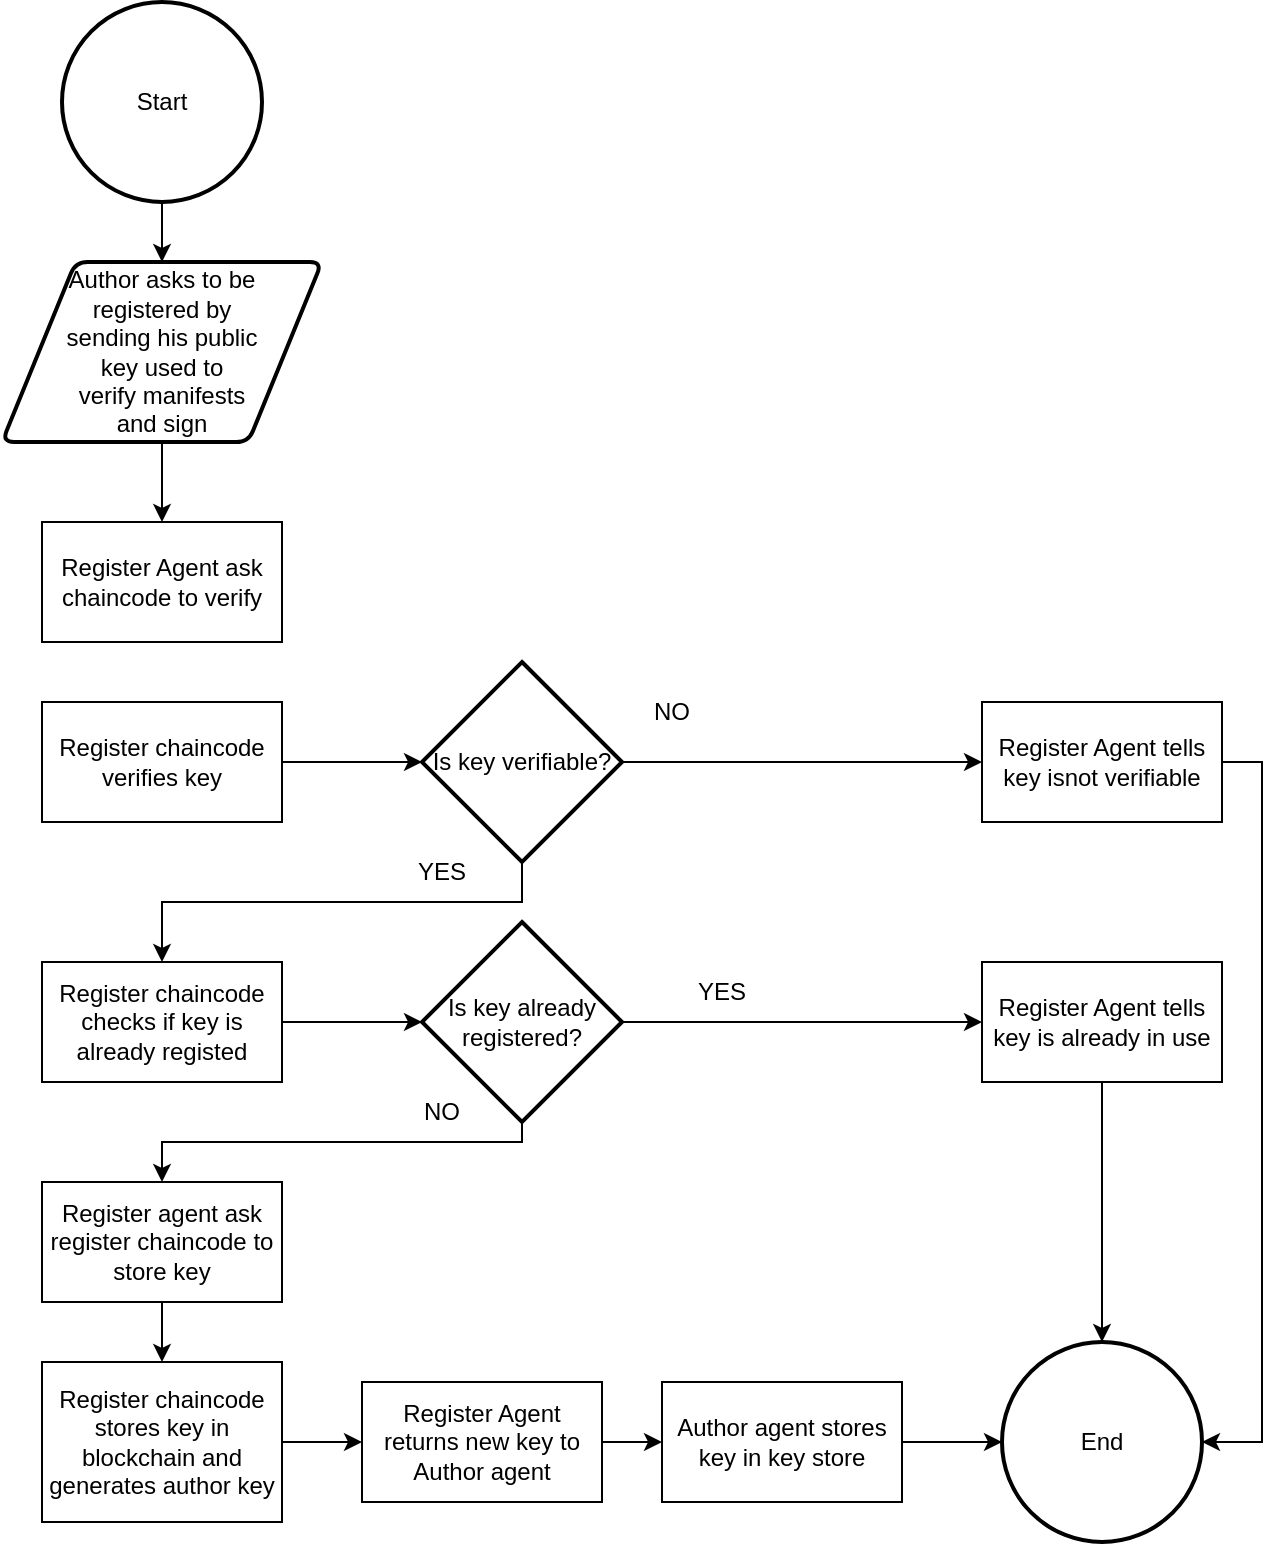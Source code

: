 <mxfile version="20.8.3" type="device"><diagram id="bGNuzQQOMF7T9z46Eh1l" name="Página-1"><mxGraphModel dx="934" dy="1631" grid="1" gridSize="10" guides="1" tooltips="1" connect="1" arrows="1" fold="1" page="1" pageScale="1" pageWidth="1169" pageHeight="827" math="0" shadow="0"><root><mxCell id="0"/><mxCell id="1" parent="0"/><mxCell id="uAtZlkPEvWso3KQF2Z0L-3" style="edgeStyle=orthogonalEdgeStyle;rounded=0;orthogonalLoop=1;jettySize=auto;html=1;exitX=0.5;exitY=1;exitDx=0;exitDy=0;exitPerimeter=0;" parent="1" source="uAtZlkPEvWso3KQF2Z0L-1" target="uAtZlkPEvWso3KQF2Z0L-2" edge="1"><mxGeometry relative="1" as="geometry"/></mxCell><mxCell id="uAtZlkPEvWso3KQF2Z0L-1" value="Start" style="strokeWidth=2;html=1;shape=mxgraph.flowchart.start_2;whiteSpace=wrap;" parent="1" vertex="1"><mxGeometry x="310" y="-190" width="100" height="100" as="geometry"/></mxCell><mxCell id="C7L_0DkJShrMIAJsMPlC-2" style="edgeStyle=orthogonalEdgeStyle;rounded=0;orthogonalLoop=1;jettySize=auto;html=1;exitX=0.5;exitY=1;exitDx=0;exitDy=0;entryX=0.5;entryY=0;entryDx=0;entryDy=0;" edge="1" parent="1" source="uAtZlkPEvWso3KQF2Z0L-2" target="C7L_0DkJShrMIAJsMPlC-1"><mxGeometry relative="1" as="geometry"/></mxCell><mxCell id="uAtZlkPEvWso3KQF2Z0L-2" value="&lt;div&gt;Author asks to be &lt;br&gt;&lt;/div&gt;&lt;div&gt;registered by &lt;br&gt;&lt;/div&gt;&lt;div&gt;sending his public &lt;br&gt;&lt;/div&gt;&lt;div&gt;key used to &lt;br&gt;&lt;/div&gt;&lt;div&gt;verify manifests &lt;br&gt;&lt;/div&gt;&lt;div&gt;and sign&lt;br&gt;&lt;/div&gt;" style="shape=parallelogram;html=1;strokeWidth=2;perimeter=parallelogramPerimeter;whiteSpace=wrap;rounded=1;arcSize=12;size=0.23;" parent="1" vertex="1"><mxGeometry x="280" y="-60" width="160" height="90" as="geometry"/></mxCell><mxCell id="CM2N4vwr0iyovRz0h72V-12" style="edgeStyle=orthogonalEdgeStyle;rounded=0;orthogonalLoop=1;jettySize=auto;html=1;exitX=1;exitY=0.5;exitDx=0;exitDy=0;entryX=0;entryY=0.5;entryDx=0;entryDy=0;" parent="1" source="uAtZlkPEvWso3KQF2Z0L-6" target="CM2N4vwr0iyovRz0h72V-11" edge="1"><mxGeometry relative="1" as="geometry"/></mxCell><mxCell id="uAtZlkPEvWso3KQF2Z0L-6" value="Register chaincode stores key in blockchain and generates author key" style="rounded=0;whiteSpace=wrap;html=1;" parent="1" vertex="1"><mxGeometry x="300" y="490" width="120" height="80" as="geometry"/></mxCell><mxCell id="uAtZlkPEvWso3KQF2Z0L-10" value="End" style="strokeWidth=2;html=1;shape=mxgraph.flowchart.start_2;whiteSpace=wrap;" parent="1" vertex="1"><mxGeometry x="780" y="480" width="100" height="100" as="geometry"/></mxCell><mxCell id="uAtZlkPEvWso3KQF2Z0L-20" style="edgeStyle=orthogonalEdgeStyle;rounded=0;orthogonalLoop=1;jettySize=auto;html=1;exitX=1;exitY=0.5;exitDx=0;exitDy=0;exitPerimeter=0;entryX=0;entryY=0.5;entryDx=0;entryDy=0;" parent="1" source="uAtZlkPEvWso3KQF2Z0L-12" target="uAtZlkPEvWso3KQF2Z0L-19" edge="1"><mxGeometry relative="1" as="geometry"/></mxCell><mxCell id="CM2N4vwr0iyovRz0h72V-9" style="edgeStyle=orthogonalEdgeStyle;rounded=0;orthogonalLoop=1;jettySize=auto;html=1;exitX=0.5;exitY=1;exitDx=0;exitDy=0;exitPerimeter=0;" parent="1" source="uAtZlkPEvWso3KQF2Z0L-12" target="CM2N4vwr0iyovRz0h72V-8" edge="1"><mxGeometry relative="1" as="geometry"><Array as="points"><mxPoint x="540" y="380"/><mxPoint x="360" y="380"/></Array></mxGeometry></mxCell><mxCell id="uAtZlkPEvWso3KQF2Z0L-12" value="Is key already registered?" style="strokeWidth=2;html=1;shape=mxgraph.flowchart.decision;whiteSpace=wrap;" parent="1" vertex="1"><mxGeometry x="490" y="270" width="100" height="100" as="geometry"/></mxCell><mxCell id="uAtZlkPEvWso3KQF2Z0L-17" value="NO" style="text;html=1;strokeColor=none;fillColor=none;align=center;verticalAlign=middle;whiteSpace=wrap;rounded=0;" parent="1" vertex="1"><mxGeometry x="470" y="350" width="60" height="30" as="geometry"/></mxCell><mxCell id="CM2N4vwr0iyovRz0h72V-16" style="edgeStyle=orthogonalEdgeStyle;rounded=0;orthogonalLoop=1;jettySize=auto;html=1;exitX=0.5;exitY=1;exitDx=0;exitDy=0;entryX=0.5;entryY=0;entryDx=0;entryDy=0;entryPerimeter=0;" parent="1" source="uAtZlkPEvWso3KQF2Z0L-19" target="uAtZlkPEvWso3KQF2Z0L-10" edge="1"><mxGeometry relative="1" as="geometry"/></mxCell><mxCell id="uAtZlkPEvWso3KQF2Z0L-19" value="Register Agent tells key is already in use" style="rounded=0;whiteSpace=wrap;html=1;" parent="1" vertex="1"><mxGeometry x="770" y="290" width="120" height="60" as="geometry"/></mxCell><mxCell id="uAtZlkPEvWso3KQF2Z0L-23" value="YES" style="text;html=1;strokeColor=none;fillColor=none;align=center;verticalAlign=middle;whiteSpace=wrap;rounded=0;" parent="1" vertex="1"><mxGeometry x="610" y="290" width="60" height="30" as="geometry"/></mxCell><mxCell id="CM2N4vwr0iyovRz0h72V-7" style="edgeStyle=orthogonalEdgeStyle;rounded=0;orthogonalLoop=1;jettySize=auto;html=1;exitX=1;exitY=0.5;exitDx=0;exitDy=0;entryX=0;entryY=0.5;entryDx=0;entryDy=0;entryPerimeter=0;" parent="1" source="CM2N4vwr0iyovRz0h72V-4" target="uAtZlkPEvWso3KQF2Z0L-12" edge="1"><mxGeometry relative="1" as="geometry"/></mxCell><mxCell id="CM2N4vwr0iyovRz0h72V-4" value="Register chaincode checks if key is already registed" style="rounded=0;whiteSpace=wrap;html=1;" parent="1" vertex="1"><mxGeometry x="300" y="290" width="120" height="60" as="geometry"/></mxCell><mxCell id="CM2N4vwr0iyovRz0h72V-10" style="edgeStyle=orthogonalEdgeStyle;rounded=0;orthogonalLoop=1;jettySize=auto;html=1;exitX=0.5;exitY=1;exitDx=0;exitDy=0;entryX=0.5;entryY=0;entryDx=0;entryDy=0;" parent="1" source="CM2N4vwr0iyovRz0h72V-8" target="uAtZlkPEvWso3KQF2Z0L-6" edge="1"><mxGeometry relative="1" as="geometry"/></mxCell><mxCell id="CM2N4vwr0iyovRz0h72V-8" value="Register agent ask register chaincode to store key" style="rounded=0;whiteSpace=wrap;html=1;" parent="1" vertex="1"><mxGeometry x="300" y="400" width="120" height="60" as="geometry"/></mxCell><mxCell id="CM2N4vwr0iyovRz0h72V-14" style="edgeStyle=orthogonalEdgeStyle;rounded=0;orthogonalLoop=1;jettySize=auto;html=1;exitX=1;exitY=0.5;exitDx=0;exitDy=0;entryX=0;entryY=0.5;entryDx=0;entryDy=0;" parent="1" source="CM2N4vwr0iyovRz0h72V-11" target="CM2N4vwr0iyovRz0h72V-13" edge="1"><mxGeometry relative="1" as="geometry"/></mxCell><mxCell id="CM2N4vwr0iyovRz0h72V-11" value="Register Agent returns new key to Author agent" style="rounded=0;whiteSpace=wrap;html=1;" parent="1" vertex="1"><mxGeometry x="460" y="500" width="120" height="60" as="geometry"/></mxCell><mxCell id="CM2N4vwr0iyovRz0h72V-15" style="edgeStyle=orthogonalEdgeStyle;rounded=0;orthogonalLoop=1;jettySize=auto;html=1;exitX=1;exitY=0.5;exitDx=0;exitDy=0;entryX=0;entryY=0.5;entryDx=0;entryDy=0;entryPerimeter=0;" parent="1" source="CM2N4vwr0iyovRz0h72V-13" target="uAtZlkPEvWso3KQF2Z0L-10" edge="1"><mxGeometry relative="1" as="geometry"/></mxCell><mxCell id="CM2N4vwr0iyovRz0h72V-13" value="Author agent stores key in key store" style="rounded=0;whiteSpace=wrap;html=1;" parent="1" vertex="1"><mxGeometry x="610" y="500" width="120" height="60" as="geometry"/></mxCell><mxCell id="C7L_0DkJShrMIAJsMPlC-1" value="Register Agent ask chaincode to verify" style="rounded=0;whiteSpace=wrap;html=1;" vertex="1" parent="1"><mxGeometry x="300" y="70" width="120" height="60" as="geometry"/></mxCell><mxCell id="C7L_0DkJShrMIAJsMPlC-3" style="edgeStyle=orthogonalEdgeStyle;rounded=0;orthogonalLoop=1;jettySize=auto;html=1;exitX=1;exitY=0.5;exitDx=0;exitDy=0;exitPerimeter=0;entryX=0;entryY=0.5;entryDx=0;entryDy=0;" edge="1" parent="1" source="C7L_0DkJShrMIAJsMPlC-4" target="C7L_0DkJShrMIAJsMPlC-6"><mxGeometry relative="1" as="geometry"/></mxCell><mxCell id="C7L_0DkJShrMIAJsMPlC-10" style="edgeStyle=orthogonalEdgeStyle;rounded=0;orthogonalLoop=1;jettySize=auto;html=1;exitX=0.5;exitY=1;exitDx=0;exitDy=0;exitPerimeter=0;entryX=0.5;entryY=0;entryDx=0;entryDy=0;" edge="1" parent="1" source="C7L_0DkJShrMIAJsMPlC-4" target="CM2N4vwr0iyovRz0h72V-4"><mxGeometry relative="1" as="geometry"><Array as="points"><mxPoint x="540" y="260"/><mxPoint x="360" y="260"/></Array></mxGeometry></mxCell><mxCell id="C7L_0DkJShrMIAJsMPlC-4" value="Is key verifiable?" style="strokeWidth=2;html=1;shape=mxgraph.flowchart.decision;whiteSpace=wrap;" vertex="1" parent="1"><mxGeometry x="490" y="140" width="100" height="100" as="geometry"/></mxCell><mxCell id="C7L_0DkJShrMIAJsMPlC-5" value="NO" style="text;html=1;strokeColor=none;fillColor=none;align=center;verticalAlign=middle;whiteSpace=wrap;rounded=0;" vertex="1" parent="1"><mxGeometry x="585" y="150" width="60" height="30" as="geometry"/></mxCell><mxCell id="C7L_0DkJShrMIAJsMPlC-11" style="edgeStyle=orthogonalEdgeStyle;rounded=0;orthogonalLoop=1;jettySize=auto;html=1;exitX=1;exitY=0.5;exitDx=0;exitDy=0;entryX=1;entryY=0.5;entryDx=0;entryDy=0;entryPerimeter=0;" edge="1" parent="1" source="C7L_0DkJShrMIAJsMPlC-6" target="uAtZlkPEvWso3KQF2Z0L-10"><mxGeometry relative="1" as="geometry"/></mxCell><mxCell id="C7L_0DkJShrMIAJsMPlC-6" value="Register Agent tells key isnot verifiable" style="rounded=0;whiteSpace=wrap;html=1;" vertex="1" parent="1"><mxGeometry x="770" y="160" width="120" height="60" as="geometry"/></mxCell><mxCell id="C7L_0DkJShrMIAJsMPlC-7" value="YES" style="text;html=1;strokeColor=none;fillColor=none;align=center;verticalAlign=middle;whiteSpace=wrap;rounded=0;" vertex="1" parent="1"><mxGeometry x="470" y="230" width="60" height="30" as="geometry"/></mxCell><mxCell id="C7L_0DkJShrMIAJsMPlC-8" style="edgeStyle=orthogonalEdgeStyle;rounded=0;orthogonalLoop=1;jettySize=auto;html=1;exitX=1;exitY=0.5;exitDx=0;exitDy=0;entryX=0;entryY=0.5;entryDx=0;entryDy=0;entryPerimeter=0;" edge="1" parent="1" source="C7L_0DkJShrMIAJsMPlC-9" target="C7L_0DkJShrMIAJsMPlC-4"><mxGeometry relative="1" as="geometry"/></mxCell><mxCell id="C7L_0DkJShrMIAJsMPlC-9" value="Register chaincode verifies key" style="rounded=0;whiteSpace=wrap;html=1;" vertex="1" parent="1"><mxGeometry x="300" y="160" width="120" height="60" as="geometry"/></mxCell></root></mxGraphModel></diagram></mxfile>